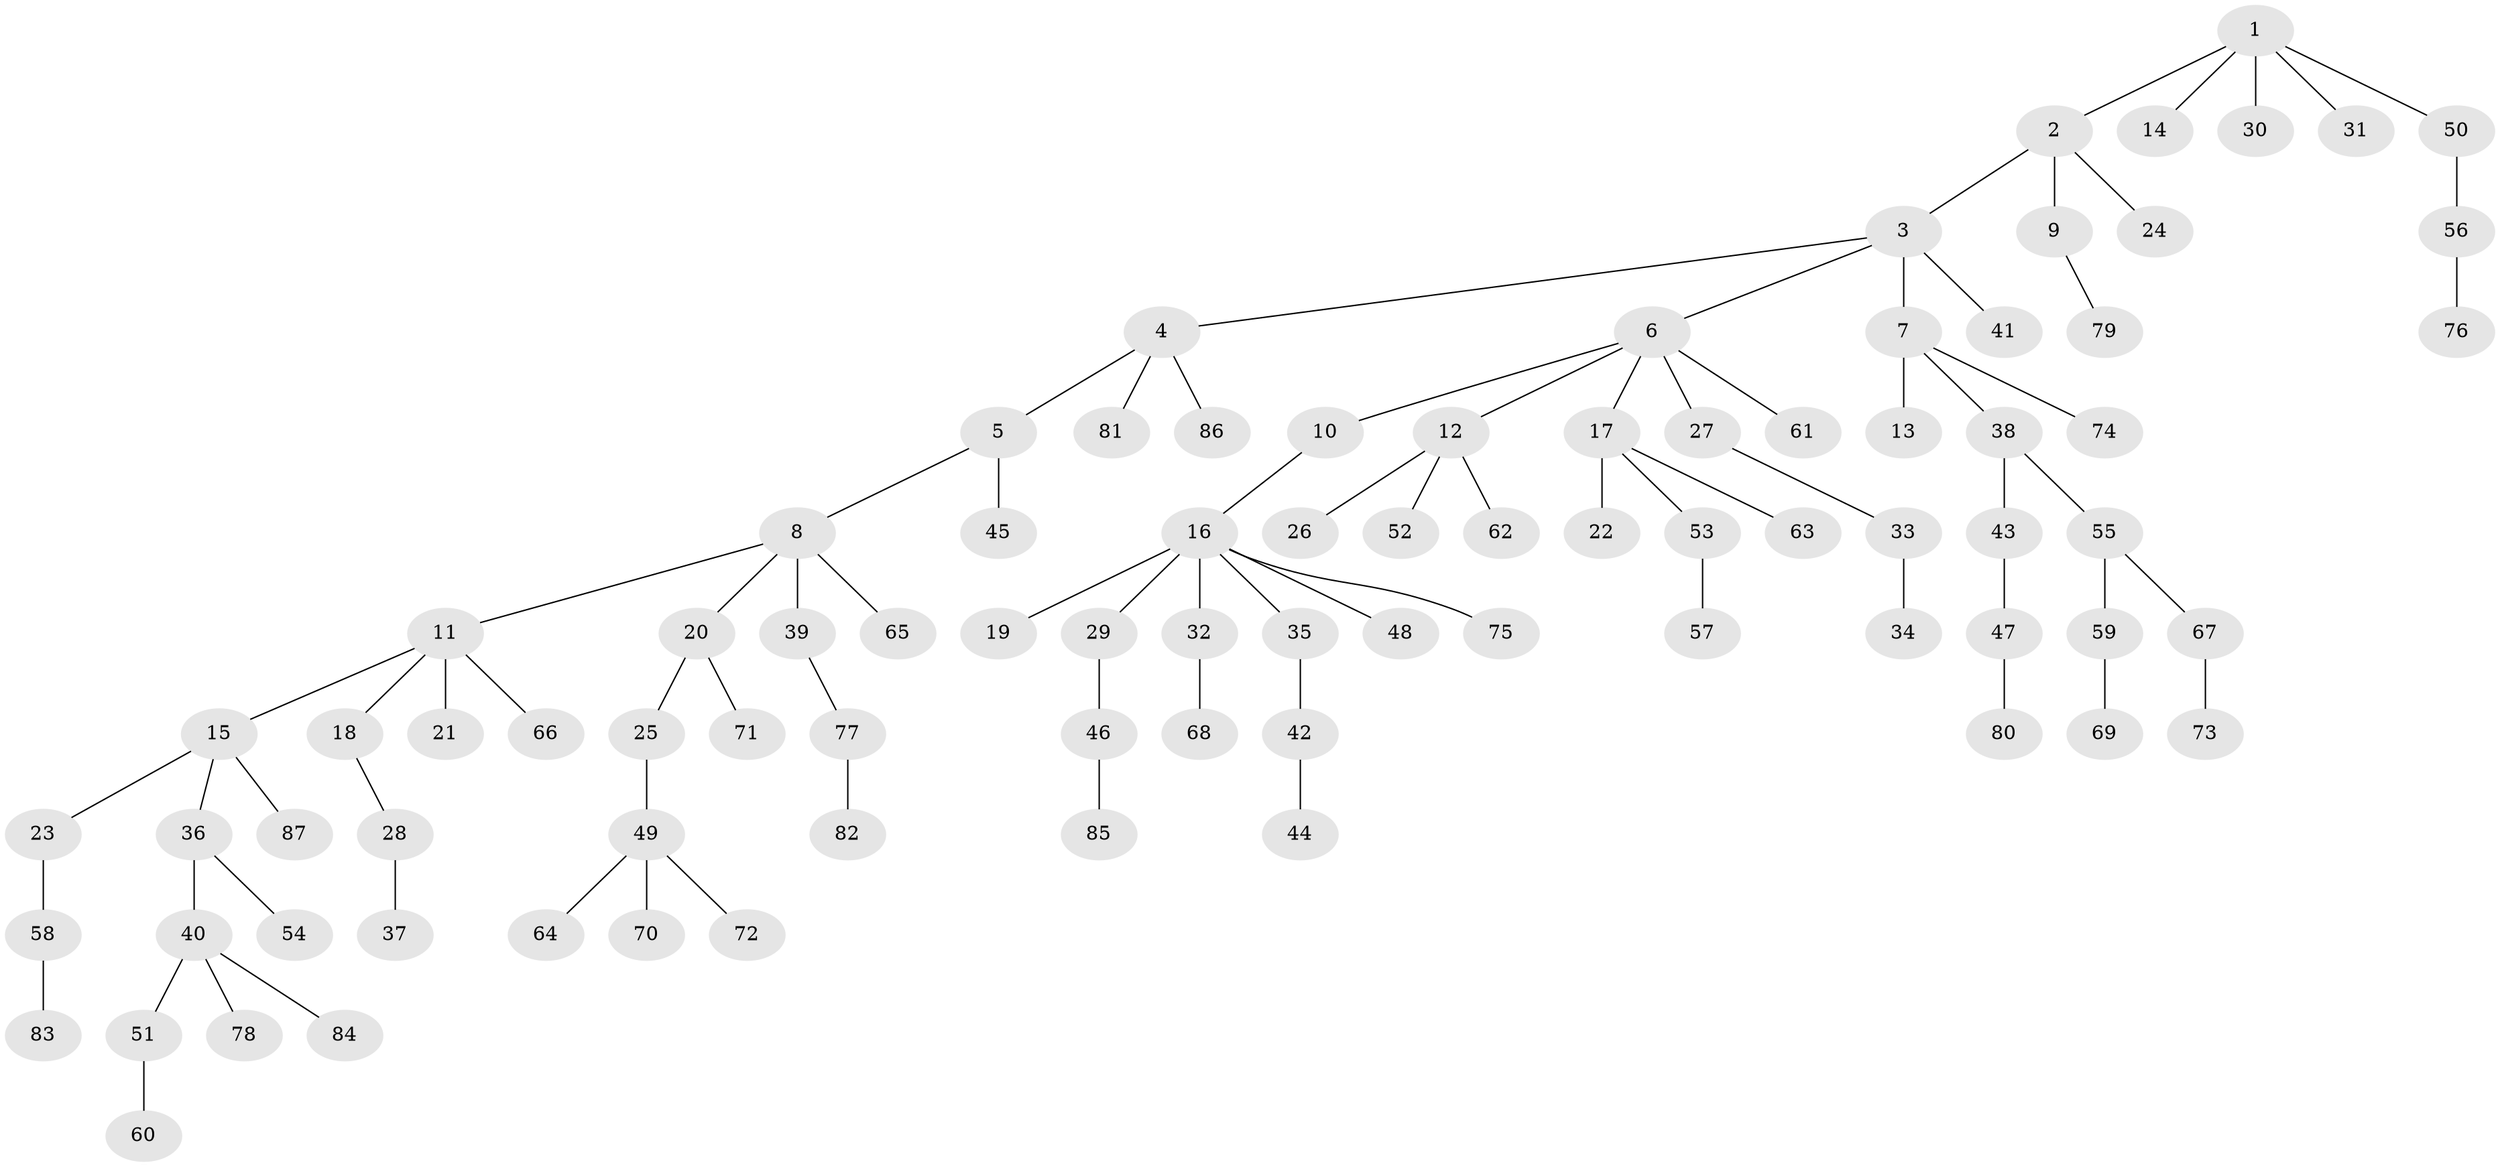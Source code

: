 // coarse degree distribution, {2: 0.38636363636363635, 1: 0.4090909090909091, 4: 0.06818181818181818, 5: 0.045454545454545456, 3: 0.09090909090909091}
// Generated by graph-tools (version 1.1) at 2025/45/03/06/25 01:45:10]
// undirected, 87 vertices, 86 edges
graph export_dot {
graph [start="1"]
  node [color=gray90,style=filled];
  1;
  2;
  3;
  4;
  5;
  6;
  7;
  8;
  9;
  10;
  11;
  12;
  13;
  14;
  15;
  16;
  17;
  18;
  19;
  20;
  21;
  22;
  23;
  24;
  25;
  26;
  27;
  28;
  29;
  30;
  31;
  32;
  33;
  34;
  35;
  36;
  37;
  38;
  39;
  40;
  41;
  42;
  43;
  44;
  45;
  46;
  47;
  48;
  49;
  50;
  51;
  52;
  53;
  54;
  55;
  56;
  57;
  58;
  59;
  60;
  61;
  62;
  63;
  64;
  65;
  66;
  67;
  68;
  69;
  70;
  71;
  72;
  73;
  74;
  75;
  76;
  77;
  78;
  79;
  80;
  81;
  82;
  83;
  84;
  85;
  86;
  87;
  1 -- 2;
  1 -- 14;
  1 -- 30;
  1 -- 31;
  1 -- 50;
  2 -- 3;
  2 -- 9;
  2 -- 24;
  3 -- 4;
  3 -- 6;
  3 -- 7;
  3 -- 41;
  4 -- 5;
  4 -- 81;
  4 -- 86;
  5 -- 8;
  5 -- 45;
  6 -- 10;
  6 -- 12;
  6 -- 17;
  6 -- 27;
  6 -- 61;
  7 -- 13;
  7 -- 38;
  7 -- 74;
  8 -- 11;
  8 -- 20;
  8 -- 39;
  8 -- 65;
  9 -- 79;
  10 -- 16;
  11 -- 15;
  11 -- 18;
  11 -- 21;
  11 -- 66;
  12 -- 26;
  12 -- 52;
  12 -- 62;
  15 -- 23;
  15 -- 36;
  15 -- 87;
  16 -- 19;
  16 -- 29;
  16 -- 32;
  16 -- 35;
  16 -- 48;
  16 -- 75;
  17 -- 22;
  17 -- 53;
  17 -- 63;
  18 -- 28;
  20 -- 25;
  20 -- 71;
  23 -- 58;
  25 -- 49;
  27 -- 33;
  28 -- 37;
  29 -- 46;
  32 -- 68;
  33 -- 34;
  35 -- 42;
  36 -- 40;
  36 -- 54;
  38 -- 43;
  38 -- 55;
  39 -- 77;
  40 -- 51;
  40 -- 78;
  40 -- 84;
  42 -- 44;
  43 -- 47;
  46 -- 85;
  47 -- 80;
  49 -- 64;
  49 -- 70;
  49 -- 72;
  50 -- 56;
  51 -- 60;
  53 -- 57;
  55 -- 59;
  55 -- 67;
  56 -- 76;
  58 -- 83;
  59 -- 69;
  67 -- 73;
  77 -- 82;
}
